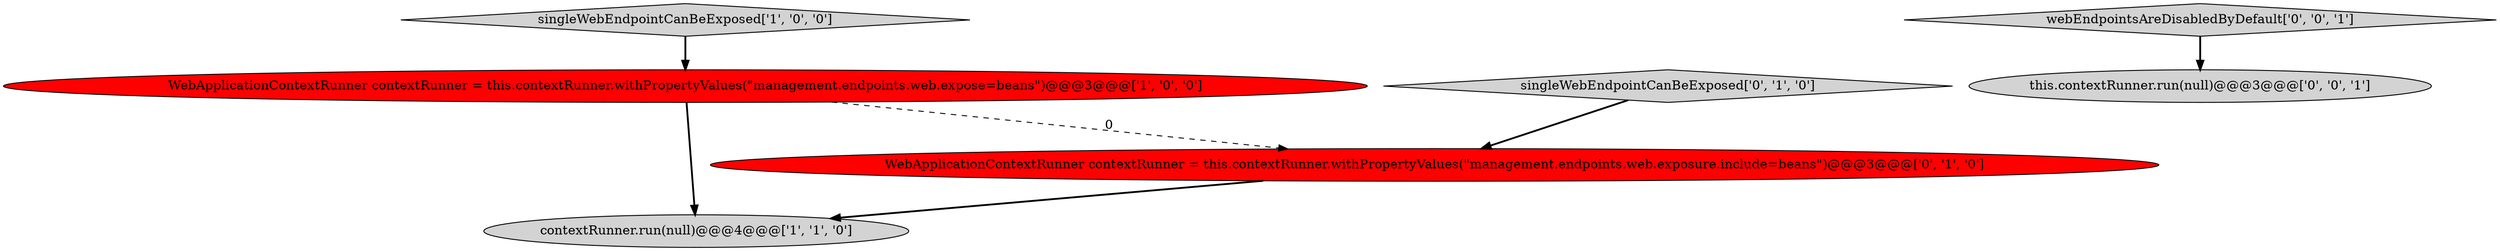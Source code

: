 digraph {
3 [style = filled, label = "WebApplicationContextRunner contextRunner = this.contextRunner.withPropertyValues(\"management.endpoints.web.exposure.include=beans\")@@@3@@@['0', '1', '0']", fillcolor = red, shape = ellipse image = "AAA1AAABBB2BBB"];
2 [style = filled, label = "WebApplicationContextRunner contextRunner = this.contextRunner.withPropertyValues(\"management.endpoints.web.expose=beans\")@@@3@@@['1', '0', '0']", fillcolor = red, shape = ellipse image = "AAA1AAABBB1BBB"];
0 [style = filled, label = "contextRunner.run(null)@@@4@@@['1', '1', '0']", fillcolor = lightgray, shape = ellipse image = "AAA0AAABBB1BBB"];
5 [style = filled, label = "this.contextRunner.run(null)@@@3@@@['0', '0', '1']", fillcolor = lightgray, shape = ellipse image = "AAA0AAABBB3BBB"];
6 [style = filled, label = "webEndpointsAreDisabledByDefault['0', '0', '1']", fillcolor = lightgray, shape = diamond image = "AAA0AAABBB3BBB"];
4 [style = filled, label = "singleWebEndpointCanBeExposed['0', '1', '0']", fillcolor = lightgray, shape = diamond image = "AAA0AAABBB2BBB"];
1 [style = filled, label = "singleWebEndpointCanBeExposed['1', '0', '0']", fillcolor = lightgray, shape = diamond image = "AAA0AAABBB1BBB"];
4->3 [style = bold, label=""];
6->5 [style = bold, label=""];
1->2 [style = bold, label=""];
2->0 [style = bold, label=""];
2->3 [style = dashed, label="0"];
3->0 [style = bold, label=""];
}
